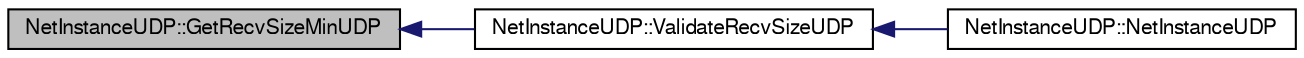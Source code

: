 digraph G
{
  edge [fontname="FreeSans",fontsize="10",labelfontname="FreeSans",labelfontsize="10"];
  node [fontname="FreeSans",fontsize="10",shape=record];
  rankdir=LR;
  Node1 [label="NetInstanceUDP::GetRecvSizeMinUDP",height=0.2,width=0.4,color="black", fillcolor="grey75", style="filled" fontcolor="black"];
  Node1 -> Node2 [dir=back,color="midnightblue",fontsize="10",style="solid",fontname="FreeSans"];
  Node2 [label="NetInstanceUDP::ValidateRecvSizeUDP",height=0.2,width=0.4,color="black", fillcolor="white", style="filled",URL="$class_net_instance_u_d_p.html#accb9b70281aca221889f56d2e1f5fe29"];
  Node2 -> Node3 [dir=back,color="midnightblue",fontsize="10",style="solid",fontname="FreeSans"];
  Node3 [label="NetInstanceUDP::NetInstanceUDP",height=0.2,width=0.4,color="black", fillcolor="white", style="filled",URL="$class_net_instance_u_d_p.html#a20e4f5ecf8d3203c9c770a88e84594ec"];
}
